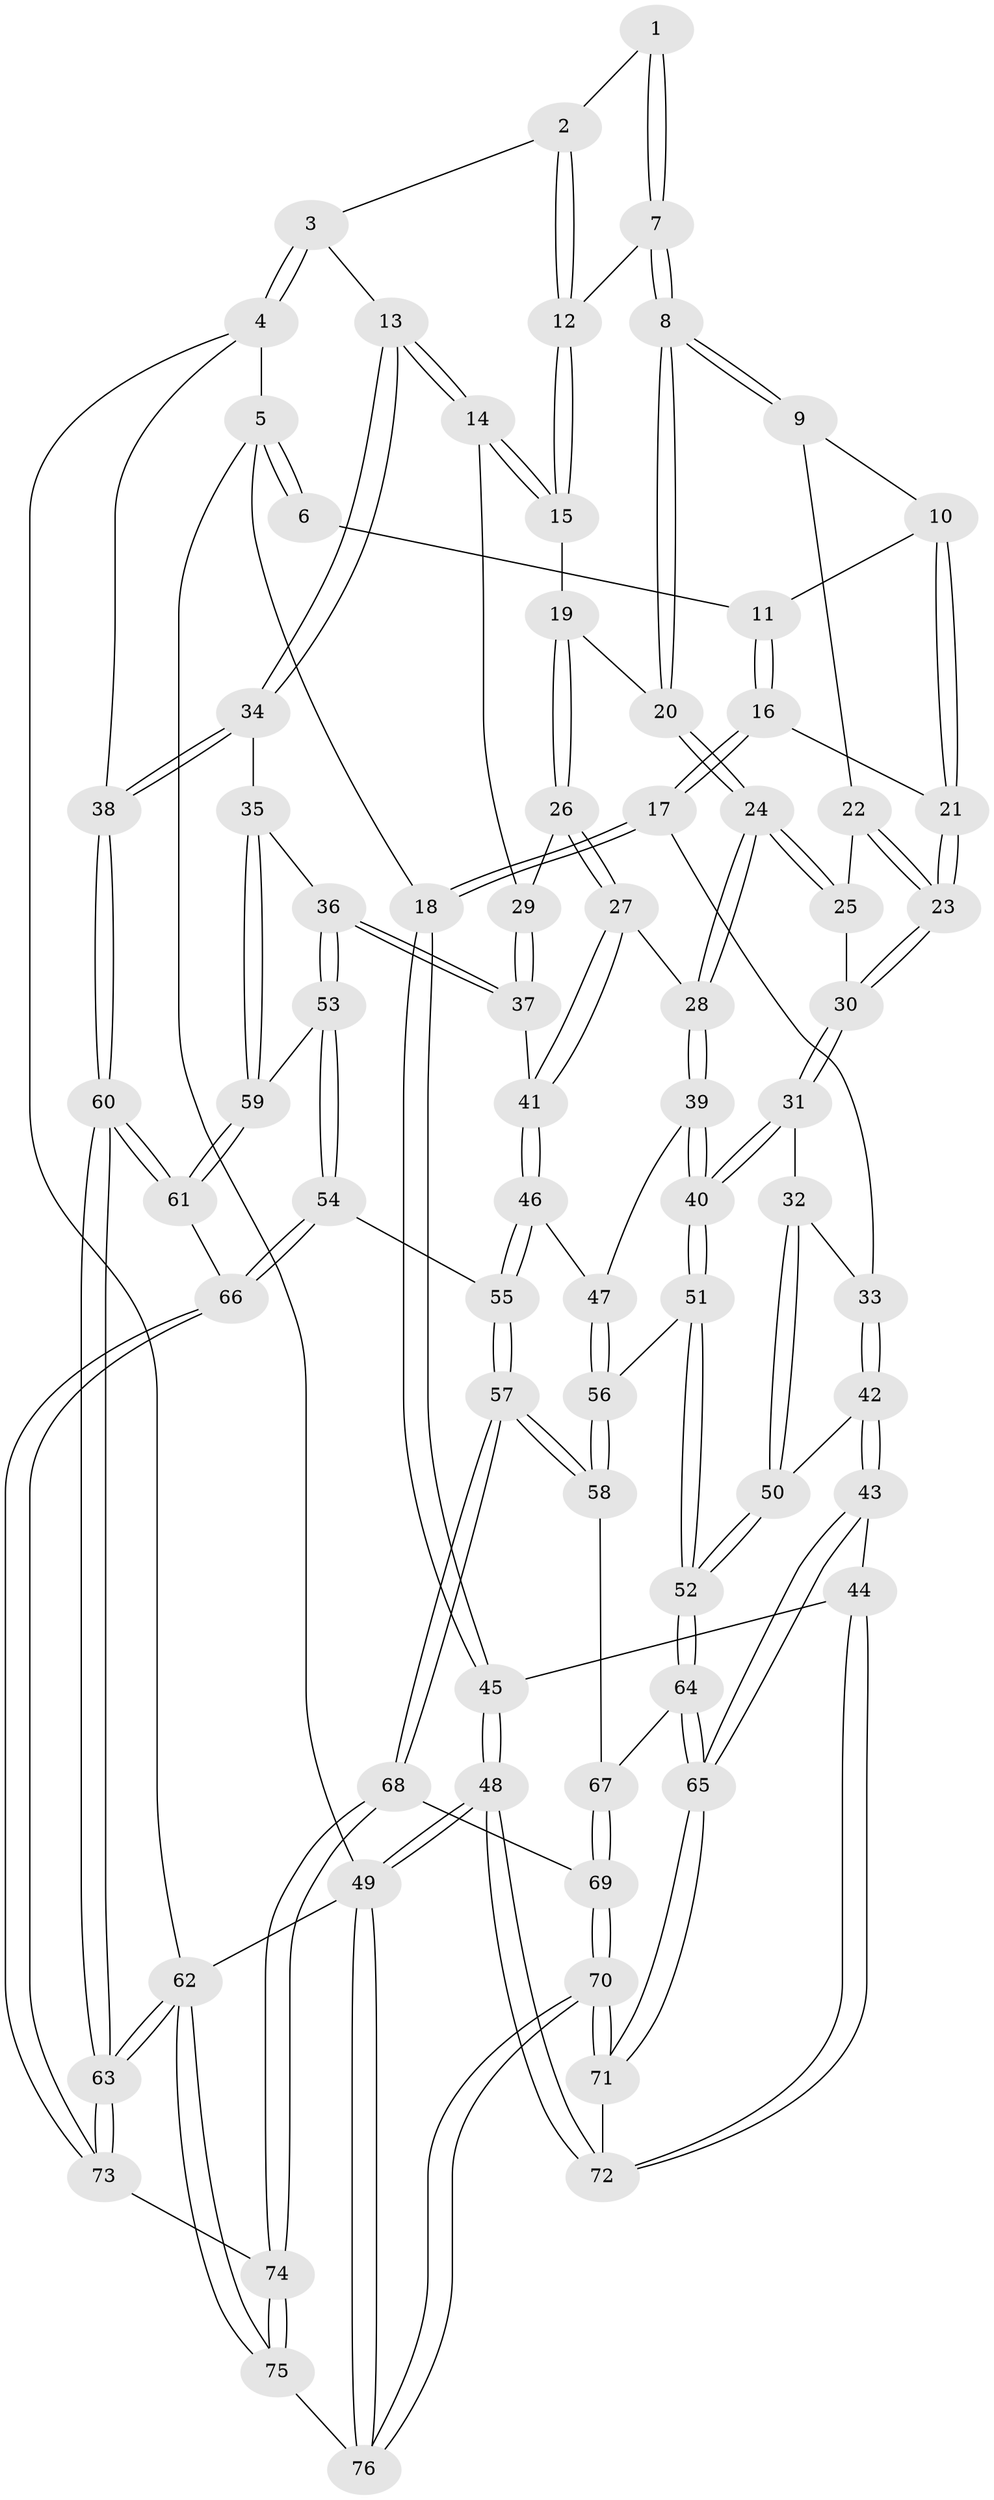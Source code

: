 // coarse degree distribution, {3: 0.1111111111111111, 4: 0.5555555555555556, 7: 0.022222222222222223, 5: 0.2222222222222222, 6: 0.08888888888888889}
// Generated by graph-tools (version 1.1) at 2025/24/03/03/25 07:24:35]
// undirected, 76 vertices, 187 edges
graph export_dot {
graph [start="1"]
  node [color=gray90,style=filled];
  1 [pos="+0.702154018562378+0"];
  2 [pos="+0.7421431327690649+0"];
  3 [pos="+0.9069945271527785+0"];
  4 [pos="+1+0"];
  5 [pos="+0+0"];
  6 [pos="+0.2478088284806927+0"];
  7 [pos="+0.5179454406595582+0.08963264171380983"];
  8 [pos="+0.4692729269030914+0.14121581457911317"];
  9 [pos="+0.4236782017081069+0.12662728363692888"];
  10 [pos="+0.39521862755528564+0.10842967136802571"];
  11 [pos="+0.3270266647213251+0.048148642703889834"];
  12 [pos="+0.7292431958956327+0.11620395693066722"];
  13 [pos="+0.8647796432717488+0.24002184007837304"];
  14 [pos="+0.7854967909283486+0.22699505103437317"];
  15 [pos="+0.7387883272496119+0.1691560915969557"];
  16 [pos="+0.18344307323436218+0.19442986571488385"];
  17 [pos="+0.052680767157367914+0.2106722912030866"];
  18 [pos="+0+0.034543125955060684"];
  19 [pos="+0.6351214375289954+0.18919435061907464"];
  20 [pos="+0.4946724410735738+0.18257472031250643"];
  21 [pos="+0.2721123546955505+0.2735350858130607"];
  22 [pos="+0.3711230736055784+0.22747284440641033"];
  23 [pos="+0.278841625721018+0.2838915644062375"];
  24 [pos="+0.500624083376217+0.3229288591494231"];
  25 [pos="+0.37880976275539846+0.2924668023890012"];
  26 [pos="+0.593876455700521+0.3310135060980092"];
  27 [pos="+0.5788663913274235+0.3421933245128605"];
  28 [pos="+0.5066962179978124+0.33956830597302795"];
  29 [pos="+0.7703421964921412+0.2471255575572932"];
  30 [pos="+0.2898738500243277+0.31878638333986525"];
  31 [pos="+0.27897849902544897+0.4095877967306505"];
  32 [pos="+0.26910913056627495+0.40948749398000844"];
  33 [pos="+0.09952524588576415+0.32777174177890744"];
  34 [pos="+1+0.3066477191726259"];
  35 [pos="+0.8938120607514539+0.4627431160158007"];
  36 [pos="+0.8037891484633197+0.468029518202469"];
  37 [pos="+0.7179923270576927+0.4311366024397101"];
  38 [pos="+1+0.29049892115388276"];
  39 [pos="+0.49267524519296624+0.3683181671228379"];
  40 [pos="+0.3416944585650715+0.47147089806723125"];
  41 [pos="+0.6890123671173455+0.44165273440571756"];
  42 [pos="+0.05693614475869633+0.5036405480562222"];
  43 [pos="+0+0.5648629222029646"];
  44 [pos="+0+0.5770677910823496"];
  45 [pos="+0+0.5776901202182573"];
  46 [pos="+0.6808625878977741+0.45538720682727873"];
  47 [pos="+0.5548549088613076+0.4947350811335735"];
  48 [pos="+0+1"];
  49 [pos="+0+1"];
  50 [pos="+0.12637181682168214+0.4927318678468826"];
  51 [pos="+0.3422529288560899+0.4808777367231186"];
  52 [pos="+0.29446540941216637+0.5998969343928664"];
  53 [pos="+0.7482747904686405+0.595997502920267"];
  54 [pos="+0.6809454118032491+0.6497156020431741"];
  55 [pos="+0.6759041959335929+0.6485359670147496"];
  56 [pos="+0.5346901610700731+0.5885058641671944"];
  57 [pos="+0.6269616189574817+0.6587403819120581"];
  58 [pos="+0.551736691759706+0.6310774692726766"];
  59 [pos="+0.8894966898078264+0.5775228351071499"];
  60 [pos="+1+0.9966497843999204"];
  61 [pos="+0.9360735276211004+0.6925572761898316"];
  62 [pos="+1+1"];
  63 [pos="+1+1"];
  64 [pos="+0.2898457548199271+0.627148677543965"];
  65 [pos="+0.25972759814680907+0.6880344432877472"];
  66 [pos="+0.7261751469131938+0.6879921222448295"];
  67 [pos="+0.529519775833488+0.6455698907009841"];
  68 [pos="+0.5853221617267041+0.8671077550223298"];
  69 [pos="+0.41180642883202223+0.8046448256091602"];
  70 [pos="+0.2790111531955148+0.8360320533351612"];
  71 [pos="+0.27346386468901673+0.8310409952562755"];
  72 [pos="+0.13258190592175387+0.8482928480794437"];
  73 [pos="+0.7673337087484651+0.8718099107756988"];
  74 [pos="+0.5965418516125408+0.8849136982431891"];
  75 [pos="+0.5249868173043681+1"];
  76 [pos="+0.357592928096285+1"];
  1 -- 2;
  1 -- 7;
  1 -- 7;
  2 -- 3;
  2 -- 12;
  2 -- 12;
  3 -- 4;
  3 -- 4;
  3 -- 13;
  4 -- 5;
  4 -- 38;
  4 -- 62;
  5 -- 6;
  5 -- 6;
  5 -- 18;
  5 -- 49;
  6 -- 11;
  7 -- 8;
  7 -- 8;
  7 -- 12;
  8 -- 9;
  8 -- 9;
  8 -- 20;
  8 -- 20;
  9 -- 10;
  9 -- 22;
  10 -- 11;
  10 -- 21;
  10 -- 21;
  11 -- 16;
  11 -- 16;
  12 -- 15;
  12 -- 15;
  13 -- 14;
  13 -- 14;
  13 -- 34;
  13 -- 34;
  14 -- 15;
  14 -- 15;
  14 -- 29;
  15 -- 19;
  16 -- 17;
  16 -- 17;
  16 -- 21;
  17 -- 18;
  17 -- 18;
  17 -- 33;
  18 -- 45;
  18 -- 45;
  19 -- 20;
  19 -- 26;
  19 -- 26;
  20 -- 24;
  20 -- 24;
  21 -- 23;
  21 -- 23;
  22 -- 23;
  22 -- 23;
  22 -- 25;
  23 -- 30;
  23 -- 30;
  24 -- 25;
  24 -- 25;
  24 -- 28;
  24 -- 28;
  25 -- 30;
  26 -- 27;
  26 -- 27;
  26 -- 29;
  27 -- 28;
  27 -- 41;
  27 -- 41;
  28 -- 39;
  28 -- 39;
  29 -- 37;
  29 -- 37;
  30 -- 31;
  30 -- 31;
  31 -- 32;
  31 -- 40;
  31 -- 40;
  32 -- 33;
  32 -- 50;
  32 -- 50;
  33 -- 42;
  33 -- 42;
  34 -- 35;
  34 -- 38;
  34 -- 38;
  35 -- 36;
  35 -- 59;
  35 -- 59;
  36 -- 37;
  36 -- 37;
  36 -- 53;
  36 -- 53;
  37 -- 41;
  38 -- 60;
  38 -- 60;
  39 -- 40;
  39 -- 40;
  39 -- 47;
  40 -- 51;
  40 -- 51;
  41 -- 46;
  41 -- 46;
  42 -- 43;
  42 -- 43;
  42 -- 50;
  43 -- 44;
  43 -- 65;
  43 -- 65;
  44 -- 45;
  44 -- 72;
  44 -- 72;
  45 -- 48;
  45 -- 48;
  46 -- 47;
  46 -- 55;
  46 -- 55;
  47 -- 56;
  47 -- 56;
  48 -- 49;
  48 -- 49;
  48 -- 72;
  48 -- 72;
  49 -- 76;
  49 -- 76;
  49 -- 62;
  50 -- 52;
  50 -- 52;
  51 -- 52;
  51 -- 52;
  51 -- 56;
  52 -- 64;
  52 -- 64;
  53 -- 54;
  53 -- 54;
  53 -- 59;
  54 -- 55;
  54 -- 66;
  54 -- 66;
  55 -- 57;
  55 -- 57;
  56 -- 58;
  56 -- 58;
  57 -- 58;
  57 -- 58;
  57 -- 68;
  57 -- 68;
  58 -- 67;
  59 -- 61;
  59 -- 61;
  60 -- 61;
  60 -- 61;
  60 -- 63;
  60 -- 63;
  61 -- 66;
  62 -- 63;
  62 -- 63;
  62 -- 75;
  62 -- 75;
  63 -- 73;
  63 -- 73;
  64 -- 65;
  64 -- 65;
  64 -- 67;
  65 -- 71;
  65 -- 71;
  66 -- 73;
  66 -- 73;
  67 -- 69;
  67 -- 69;
  68 -- 69;
  68 -- 74;
  68 -- 74;
  69 -- 70;
  69 -- 70;
  70 -- 71;
  70 -- 71;
  70 -- 76;
  70 -- 76;
  71 -- 72;
  73 -- 74;
  74 -- 75;
  74 -- 75;
  75 -- 76;
}
